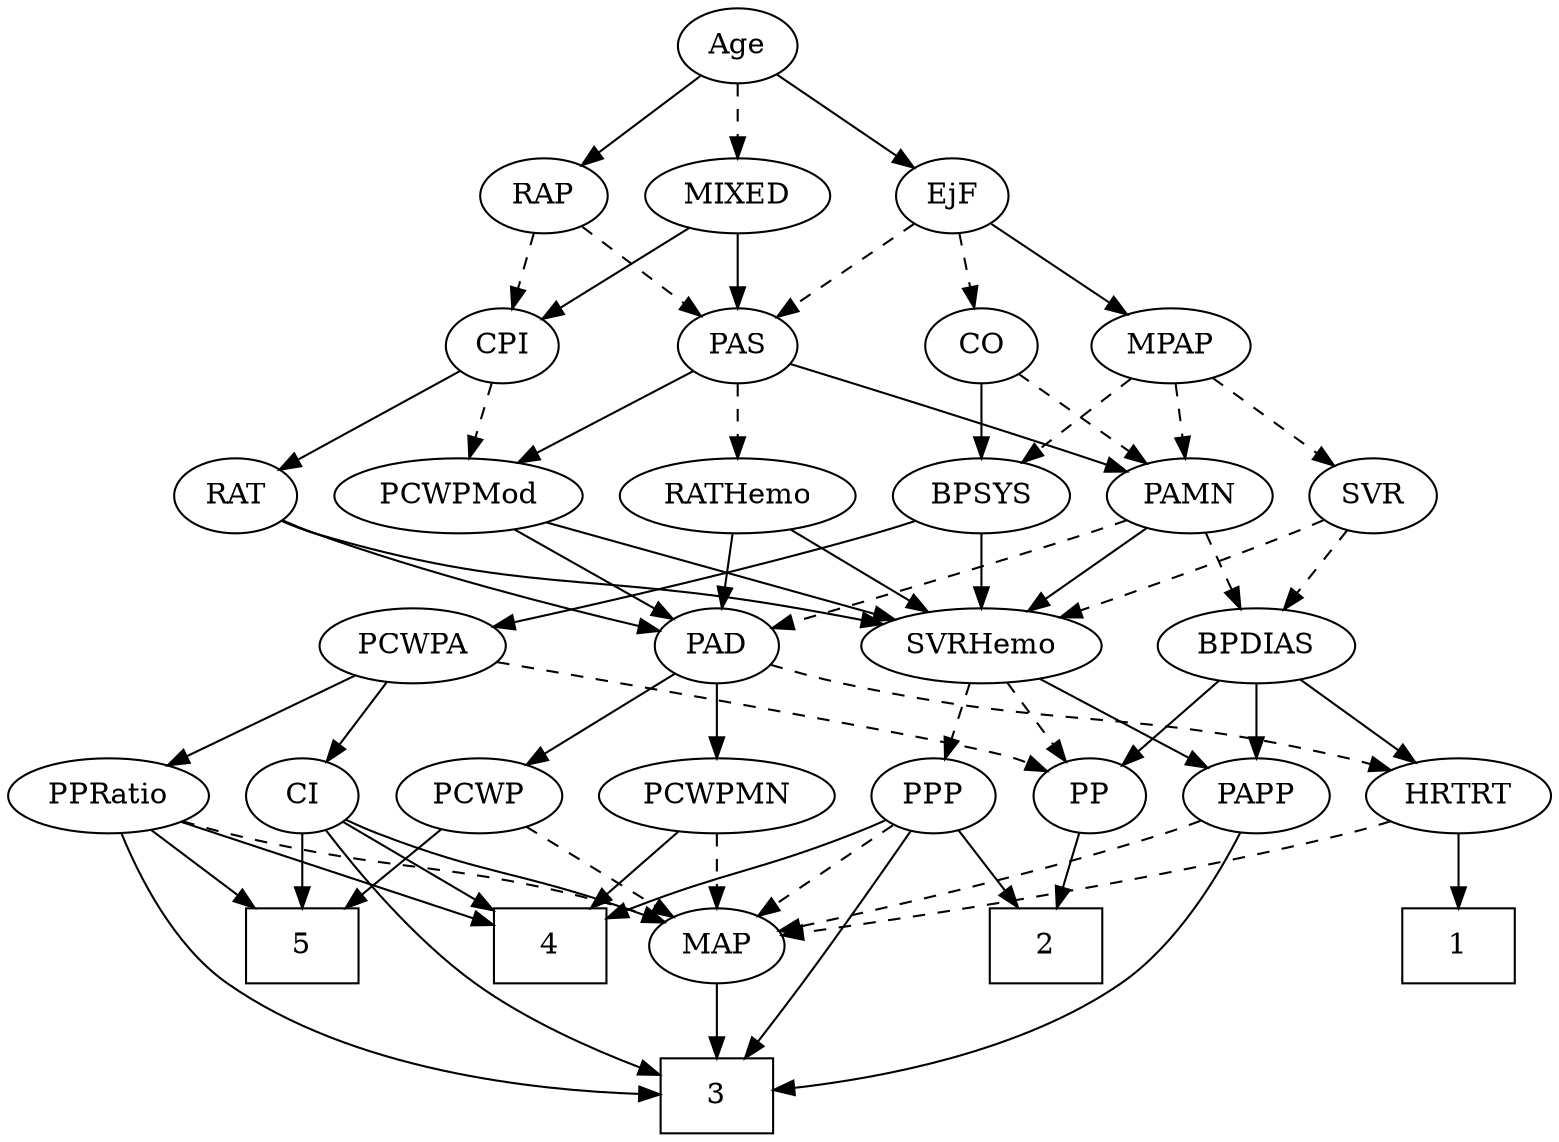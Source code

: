 strict digraph {
	graph [bb="0,0,680.29,540"];
	node [label="\N"];
	1	[height=0.5,
		pos="640.65,90",
		shape=box,
		width=0.75];
	2	[height=0.5,
		pos="457.65,90",
		shape=box,
		width=0.75];
	3	[height=0.5,
		pos="308.65,18",
		shape=box,
		width=0.75];
	4	[height=0.5,
		pos="232.65,90",
		shape=box,
		width=0.75];
	5	[height=0.5,
		pos="122.65,90",
		shape=box,
		width=0.75];
	Age	[height=0.5,
		pos="322.65,522",
		width=0.75];
	EjF	[height=0.5,
		pos="417.65,450",
		width=0.75];
	Age -> EjF	[pos="e,400.01,463.99 340.07,508.16 354.58,497.47 375.44,482.1 391.88,469.99",
		style=solid];
	RAP	[height=0.5,
		pos="236.65,450",
		width=0.77632];
	Age -> RAP	[pos="e,253.47,464.69 306.06,507.5 293.42,497.21 275.79,482.86 261.46,471.2",
		style=solid];
	MIXED	[height=0.5,
		pos="322.65,450",
		width=1.1193];
	Age -> MIXED	[pos="e,322.65,468.1 322.65,503.7 322.65,495.98 322.65,486.71 322.65,478.11",
		style=dashed];
	MPAP	[height=0.5,
		pos="513.65,378",
		width=0.97491];
	EjF -> MPAP	[pos="e,494.17,393.2 435.25,436.16 449.45,425.81 469.67,411.06 486.02,399.14",
		style=solid];
	CO	[height=0.5,
		pos="427.65,378",
		width=0.75];
	EjF -> CO	[pos="e,425.18,396.28 420.07,432.05 421.17,424.35 422.5,415.03 423.74,406.36",
		style=dashed];
	PAS	[height=0.5,
		pos="322.65,378",
		width=0.75];
	EjF -> PAS	[pos="e,340.28,391.99 400.22,436.16 385.72,425.47 364.85,410.1 348.42,397.99",
		style=dashed];
	RAP -> PAS	[pos="e,306.12,392.46 253.23,435.5 265.96,425.14 283.73,410.67 298.11,398.97",
		style=dashed];
	CPI	[height=0.5,
		pos="220.65,378",
		width=0.75];
	RAP -> CPI	[pos="e,224.6,396.28 232.77,432.05 230.99,424.26 228.83,414.82 226.84,406.08",
		style=dashed];
	MIXED -> PAS	[pos="e,322.65,396.1 322.65,431.7 322.65,423.98 322.65,414.71 322.65,406.11",
		style=solid];
	MIXED -> CPI	[pos="e,239.02,391.61 301.51,434.5 285.81,423.72 264.28,408.94 247.38,397.34",
		style=solid];
	BPSYS	[height=0.5,
		pos="427.65,306",
		width=1.0471];
	MPAP -> BPSYS	[pos="e,445.86,321.82 495.41,362.15 483.32,352.32 467.28,339.26 453.83,328.32",
		style=dashed];
	PAMN	[height=0.5,
		pos="519.65,306",
		width=1.011];
	MPAP -> PAMN	[pos="e,518.18,324.1 515.13,359.7 515.79,351.98 516.59,342.71 517.32,334.11",
		style=dashed];
	SVR	[height=0.5,
		pos="601.65,306",
		width=0.77632];
	MPAP -> SVR	[pos="e,584.63,320.54 531.88,362.5 544.84,352.19 562.41,338.21 576.67,326.86",
		style=dashed];
	PCWPA	[height=0.5,
		pos="172.65,234",
		width=1.1555];
	BPSYS -> PCWPA	[pos="e,208.64,243.05 398.96,294.12 392.95,291.98 386.62,289.84 380.65,288 325.41,271.02 260.77,255.16 218.39,245.3",
		style=solid];
	SVRHemo	[height=0.5,
		pos="427.65,234",
		width=1.3902];
	BPSYS -> SVRHemo	[pos="e,427.65,252.1 427.65,287.7 427.65,279.98 427.65,270.71 427.65,262.11",
		style=solid];
	PAD	[height=0.5,
		pos="307.65,234",
		width=0.79437];
	PCWPMN	[height=0.5,
		pos="307.65,162",
		width=1.3902];
	PAD -> PCWPMN	[pos="e,307.65,180.1 307.65,215.7 307.65,207.98 307.65,198.71 307.65,190.11",
		style=solid];
	PCWP	[height=0.5,
		pos="204.65,162",
		width=0.97491];
	PAD -> PCWP	[pos="e,225.18,176.96 288.75,220.16 273.28,209.65 251.14,194.6 233.46,182.58",
		style=solid];
	HRTRT	[height=0.5,
		pos="640.65,162",
		width=1.1013];
	PAD -> HRTRT	[pos="e,611.46,174.28 332.71,225.33 343.67,222.15 356.73,218.61 368.65,216 467.15,194.43 494.94,204.93 592.65,180 595.63,179.24 598.7,\
178.37 601.76,177.43",
		style=dashed];
	CO -> BPSYS	[pos="e,427.65,324.1 427.65,359.7 427.65,351.98 427.65,342.71 427.65,334.11",
		style=solid];
	CO -> PAMN	[pos="e,500.51,321.56 444.95,363.83 458.3,353.68 477.02,339.43 492.38,327.74",
		style=dashed];
	PAS -> PAMN	[pos="e,491.6,317.72 346.15,369.01 376.07,358.8 429.33,340.46 474.65,324 477.05,323.13 479.52,322.22 482.01,321.3",
		style=solid];
	RATHemo	[height=0.5,
		pos="322.65,306",
		width=1.3721];
	PAS -> RATHemo	[pos="e,322.65,324.1 322.65,359.7 322.65,351.98 322.65,342.71 322.65,334.11",
		style=dashed];
	PCWPMod	[height=0.5,
		pos="203.65,306",
		width=1.4443];
	PAS -> PCWPMod	[pos="e,229.14,322 303,365.44 285.32,355.04 258.96,339.54 237.84,327.11",
		style=solid];
	PAMN -> PAD	[pos="e,332.97,242.57 491.65,294.16 486.04,292.06 480.17,289.92 474.65,288 429.47,272.31 376.79,255.9 342.86,245.57",
		style=dashed];
	PAMN -> SVRHemo	[pos="e,447.96,250.46 500.58,290.5 487.74,280.72 470.56,267.65 456.11,256.65",
		style=solid];
	BPDIAS	[height=0.5,
		pos="551.65,234",
		width=1.1735];
	PAMN -> BPDIAS	[pos="e,543.97,251.79 527.39,288.05 531.09,279.97 535.59,270.12 539.71,261.11",
		style=dashed];
	RATHemo -> PAD	[pos="e,311.31,252.1 318.94,287.7 317.29,279.98 315.3,270.71 313.46,262.11",
		style=solid];
	RATHemo -> SVRHemo	[pos="e,404.91,250.16 345.43,289.81 360.29,279.9 379.89,266.84 396.22,255.95",
		style=solid];
	RAT	[height=0.5,
		pos="106.65,306",
		width=0.75827];
	CPI -> RAT	[pos="e,126.08,318.93 201.31,365.13 183.05,353.91 155.45,336.97 134.76,324.26",
		style=solid];
	CPI -> PCWPMod	[pos="e,207.84,324.28 216.53,360.05 214.64,352.26 212.35,342.82 210.22,334.08",
		style=dashed];
	RAT -> PAD	[pos="e,281.84,242.15 127.77,294.47 132.6,292.21 137.76,289.93 142.65,288 186.4,270.73 238.24,254.79 271.98,244.99",
		style=solid];
	RAT -> SVRHemo	[pos="e,385.56,243.97 127.21,294.15 132.16,291.85 137.51,289.64 142.65,288 229.95,260.19 255.66,269.3 345.65,252 355.39,250.13 365.77,\
248.04 375.75,246",
		style=solid];
	SVR -> SVRHemo	[pos="e,461.38,247.39 579.83,294.71 574.87,292.44 569.6,290.09 564.65,288 533.58,274.87 498.05,261.16 470.95,250.97",
		style=dashed];
	SVR -> BPDIAS	[pos="e,563.41,251.47 590.55,289.46 584.32,280.74 576.4,269.65 569.33,259.76",
		style=dashed];
	PCWPMod -> PAD	[pos="e,288.7,247.75 226.47,289.64 242.36,278.95 263.61,264.64 280.39,253.35",
		style=solid];
	PCWPMod -> SVRHemo	[pos="e,391.06,246.43 240.89,293.36 279.47,281.31 339.84,262.44 381.44,249.44",
		style=solid];
	PP	[height=0.5,
		pos="474.65,162",
		width=0.75];
	PCWPA -> PP	[pos="e,454.06,173.78 210.18,226.05 278.29,213.36 417.18,187.09 438.65,180 440.57,179.37 442.52,178.66 444.47,177.89",
		style=dashed];
	PPRatio	[height=0.5,
		pos="39.646,162",
		width=1.1013];
	PCWPA -> PPRatio	[pos="e,64.882,176.28 147.32,219.67 126.52,208.72 96.858,193.11 73.933,181.05",
		style=solid];
	CI	[height=0.5,
		pos="124.65,162",
		width=0.75];
	PCWPA -> CI	[pos="e,135.61,178.99 161.27,216.41 155.33,207.74 147.94,196.97 141.36,187.38",
		style=solid];
	PCWPMN -> 4	[pos="e,250.99,108.12 290.25,144.76 280.78,135.92 268.88,124.82 258.36,115",
		style=solid];
	MAP	[height=0.5,
		pos="308.65,90",
		width=0.84854];
	PCWPMN -> MAP	[pos="e,308.4,108.1 307.89,143.7 308,135.98 308.14,126.71 308.26,118.11",
		style=dashed];
	SVRHemo -> PP	[pos="e,463.91,178.99 438.78,216.41 444.6,207.74 451.84,196.97 458.28,187.38",
		style=dashed];
	PPP	[height=0.5,
		pos="402.65,162",
		width=0.75];
	SVRHemo -> PPP	[pos="e,408.64,179.79 421.59,216.05 418.74,208.06 415.26,198.33 412.07,189.4",
		style=dashed];
	PAPP	[height=0.5,
		pos="551.65,162",
		width=0.88464];
	SVRHemo -> PAPP	[pos="e,529.72,175.38 453.34,218.5 472.99,207.4 500.15,192.07 520.95,180.33",
		style=solid];
	BPDIAS -> PP	[pos="e,490.12,177.07 534.56,217.46 523.76,207.65 509.66,194.83 497.86,184.1",
		style=solid];
	BPDIAS -> PAPP	[pos="e,551.65,180.1 551.65,215.7 551.65,207.98 551.65,198.71 551.65,190.11",
		style=solid];
	BPDIAS -> HRTRT	[pos="e,621.68,177.92 570.96,217.81 583.41,208.02 599.77,195.15 613.52,184.34",
		style=solid];
	MAP -> 3	[pos="e,308.65,36.104 308.65,71.697 308.65,63.983 308.65,54.712 308.65,46.112",
		style=solid];
	PP -> 2	[pos="e,461.84,108.28 470.53,144.05 468.64,136.26 466.35,126.82 464.22,118.08",
		style=solid];
	PPP -> 2	[pos="e,444.19,108.13 414.58,145.81 421.39,137.14 430.11,126.05 437.91,116.12",
		style=solid];
	PPP -> 3	[pos="e,322.43,36.341 393.56,144.94 383.19,126.88 365.49,96.83 348.65,72 342.43,62.841 335.26,53.098 328.71,44.497",
		style=solid];
	PPP -> 4	[pos="e,259.66,104.07 381.47,150.61 376.63,148.35 371.49,146.03 366.65,144 326.52,127.2 313.11,126.01 268.92,107.92",
		style=solid];
	PPP -> MAP	[pos="e,326.89,104.58 384.97,147.83 370.97,137.41 351.19,122.68 335.27,110.83",
		style=dashed];
	PPRatio -> 3	[pos="e,281.36,18.584 44.048,143.78 50.149,123.48 63.173,90.204 86.646,72 140.94,29.896 223.52,20.513 271.17,18.842",
		style=solid];
	PPRatio -> 4	[pos="e,205.51,100.84 69.803,150.06 103.82,137.73 159.15,117.66 195.72,104.39",
		style=solid];
	PPRatio -> 5	[pos="e,102.34,108.13 57.656,145.81 68.451,136.71 82.407,124.94 94.618,114.64",
		style=solid];
	PPRatio -> MAP	[pos="e,285.26,101.88 69.242,150 75.594,147.85 82.304,145.73 88.646,144 167.37,122.58 190.7,132.08 268.65,108 271.04,107.26 273.49,106.42 \
275.94,105.53",
		style=dashed];
	PCWP -> 5	[pos="e,142.61,108.04 187.26,146.15 176.54,137 162.55,125.06 150.33,114.63",
		style=solid];
	PCWP -> MAP	[pos="e,289.2,104.09 225.19,147.17 241.02,136.52 263.08,121.67 280.54,109.92",
		style=dashed];
	CI -> 3	[pos="e,281.41,27.956 134.35,145.03 146.78,125.66 169.93,93.006 196.65,72 219.29,54.2 248.88,40.523 271.96,31.524",
		style=solid];
	CI -> 4	[pos="e,206.36,108.03 143.46,148.81 158.42,139.11 179.75,125.28 197.81,113.58",
		style=solid];
	CI -> 5	[pos="e,123.14,108.1 124.15,143.7 123.93,135.98 123.67,126.71 123.42,118.11",
		style=solid];
	CI -> MAP	[pos="e,284.66,101.56 145.78,150.51 150.62,148.25 155.77,145.96 160.65,144 207.61,125.16 221.33,125.91 268.65,108 270.85,107.17 273.11,\
106.28 275.38,105.37",
		style=solid];
	PAPP -> 3	[pos="e,335.73,20.857 545.1,144.28 536.37,124.15 519.02,90.736 493.65,72 449.49,39.386 385.8,26.804 345.84,21.975",
		style=solid];
	PAPP -> MAP	[pos="e,336.77,97.101 527.14,150.2 521.76,148.01 516.05,145.82 510.65,144 454.42,125.07 387.54,108.68 346.6,99.326",
		style=dashed];
	HRTRT -> 1	[pos="e,640.65,108.1 640.65,143.7 640.65,135.98 640.65,126.71 640.65,118.11",
		style=solid];
	HRTRT -> MAP	[pos="e,337.92,95.866 611.17,149.75 605.1,147.66 598.71,145.63 592.65,144 547.01,131.74 414.7,108.82 348.03,97.567",
		style=dashed];
}
